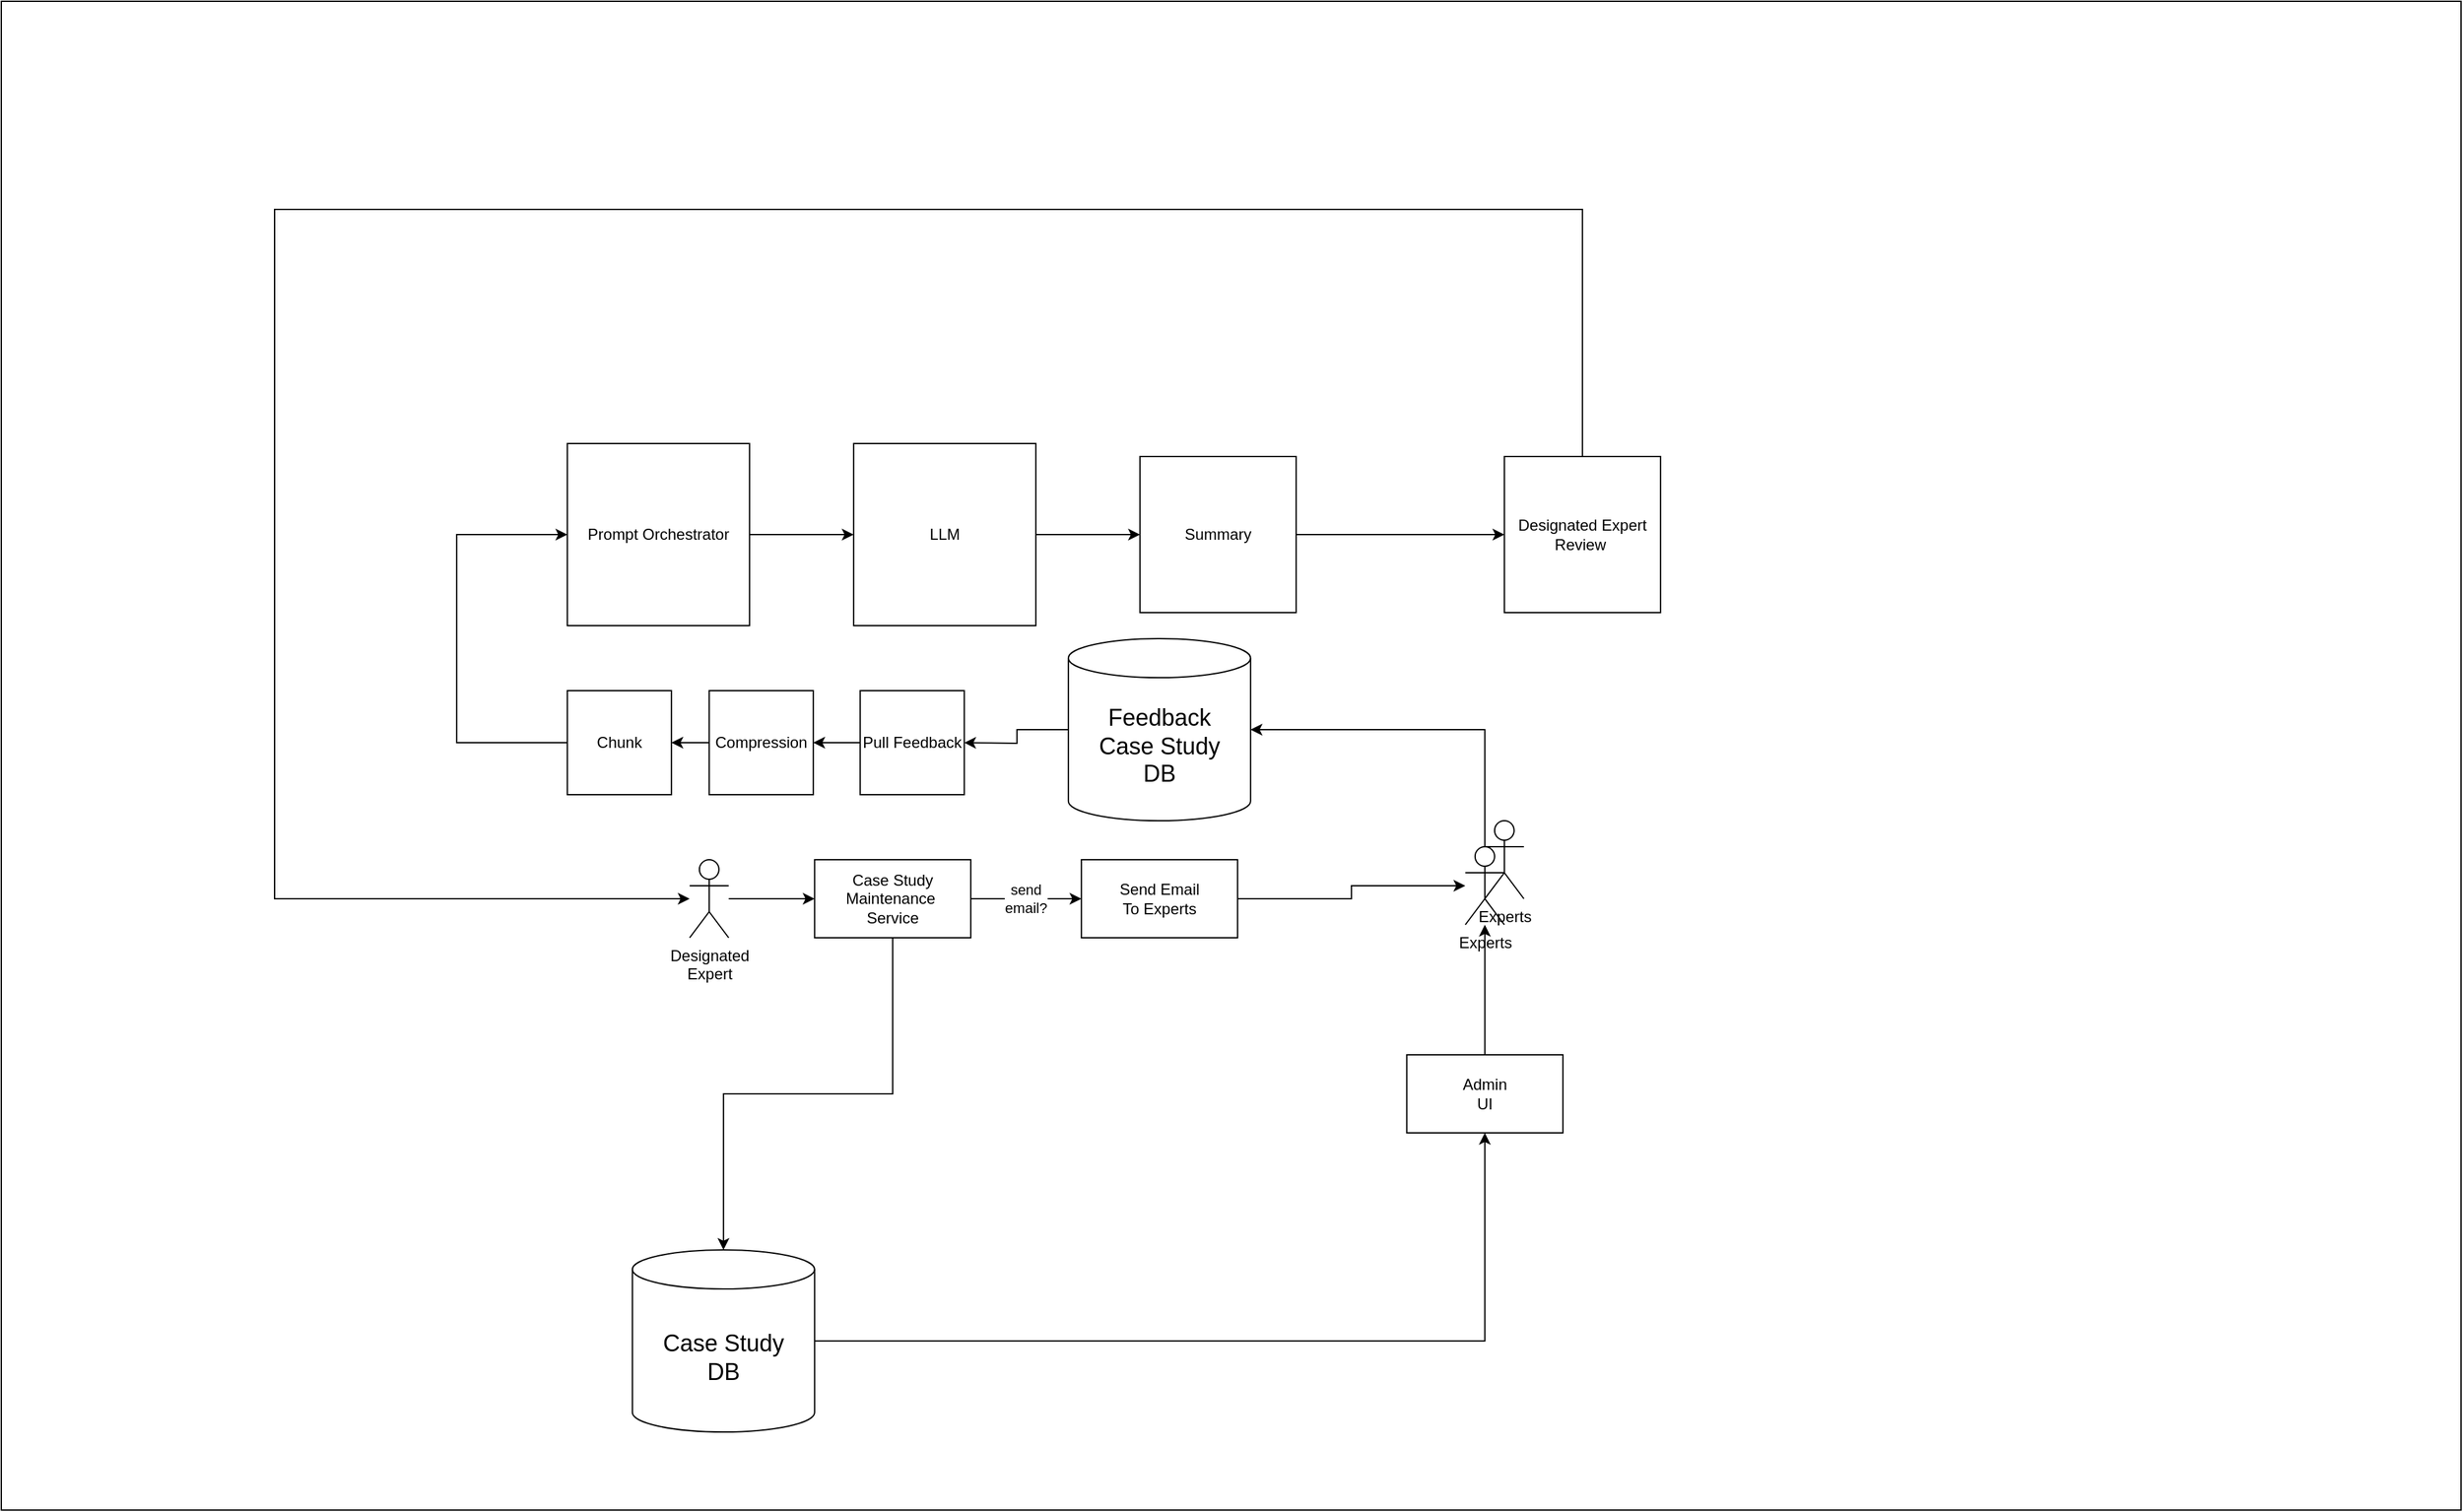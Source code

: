 <mxfile>
    <diagram id="wn6kk4p69XgS1Rjg7Bnc" name="Case Study Feedback">
        <mxGraphModel dx="2066" dy="-1649" grid="1" gridSize="10" guides="1" tooltips="1" connect="1" arrows="1" fold="1" page="1" pageScale="1" pageWidth="850" pageHeight="1100" math="0" shadow="0">
            <root>
                <mxCell id="0"/>
                <mxCell id="1" parent="0"/>
                <mxCell id="111" value="" style="rounded=0;whiteSpace=wrap;html=1;" vertex="1" parent="1">
                    <mxGeometry x="-90" y="2440" width="1890" height="1160" as="geometry"/>
                </mxCell>
                <mxCell id="112" value="&lt;div style=&quot;font-size: 18px;&quot;&gt;Case Study&lt;/div&gt;&lt;div style=&quot;font-size: 18px;&quot;&gt;DB&lt;/div&gt;" style="shape=cylinder3;whiteSpace=wrap;html=1;boundedLbl=1;backgroundOutline=1;size=15;" vertex="1" parent="1">
                    <mxGeometry x="394.91" y="3400" width="140" height="140" as="geometry"/>
                </mxCell>
                <mxCell id="113" value="Designated&lt;br&gt;Expert" style="shape=umlActor;verticalLabelPosition=bottom;verticalAlign=top;html=1;outlineConnect=0;" vertex="1" parent="1">
                    <mxGeometry x="438.91" y="3100" width="30" height="60" as="geometry"/>
                </mxCell>
                <mxCell id="114" style="edgeStyle=orthogonalEdgeStyle;rounded=0;orthogonalLoop=1;jettySize=auto;html=1;" edge="1" parent="1" source="116" target="112">
                    <mxGeometry relative="1" as="geometry"/>
                </mxCell>
                <mxCell id="115" value="send&lt;br&gt;email?" style="edgeStyle=orthogonalEdgeStyle;rounded=0;orthogonalLoop=1;jettySize=auto;html=1;entryX=0;entryY=0.5;entryDx=0;entryDy=0;" edge="1" parent="1" source="116">
                    <mxGeometry relative="1" as="geometry">
                        <mxPoint x="739.91" y="3130" as="targetPoint"/>
                    </mxGeometry>
                </mxCell>
                <mxCell id="116" value="Case Study&lt;br&gt;Maintenance&amp;nbsp;&lt;br&gt;Service" style="rounded=0;whiteSpace=wrap;html=1;" vertex="1" parent="1">
                    <mxGeometry x="534.91" y="3100" width="120" height="60" as="geometry"/>
                </mxCell>
                <mxCell id="117" style="edgeStyle=orthogonalEdgeStyle;rounded=0;orthogonalLoop=1;jettySize=auto;html=1;" edge="1" parent="1" source="113" target="116">
                    <mxGeometry relative="1" as="geometry"/>
                </mxCell>
                <mxCell id="118" value="Send Email&lt;br&gt;To Experts" style="rounded=0;whiteSpace=wrap;html=1;" vertex="1" parent="1">
                    <mxGeometry x="739.91" y="3100" width="120" height="60" as="geometry"/>
                </mxCell>
                <mxCell id="119" value="" style="group" vertex="1" connectable="0" parent="1">
                    <mxGeometry x="1034.91" y="3070" width="45" height="80" as="geometry"/>
                </mxCell>
                <mxCell id="120" value="Experts" style="shape=umlActor;verticalLabelPosition=bottom;verticalAlign=top;html=1;outlineConnect=0;" vertex="1" parent="119">
                    <mxGeometry y="20" width="30" height="60" as="geometry"/>
                </mxCell>
                <mxCell id="121" value="Experts" style="shape=umlActor;verticalLabelPosition=bottom;verticalAlign=top;html=1;outlineConnect=0;" vertex="1" parent="119">
                    <mxGeometry x="15" width="30" height="60" as="geometry"/>
                </mxCell>
                <mxCell id="122" style="edgeStyle=orthogonalEdgeStyle;rounded=0;orthogonalLoop=1;jettySize=auto;html=1;" edge="1" parent="1" source="118" target="120">
                    <mxGeometry relative="1" as="geometry"/>
                </mxCell>
                <mxCell id="123" value="" style="edgeStyle=orthogonalEdgeStyle;rounded=0;orthogonalLoop=1;jettySize=auto;html=1;" edge="1" parent="1" source="112" target="124">
                    <mxGeometry relative="1" as="geometry">
                        <mxPoint x="534.91" y="3470" as="sourcePoint"/>
                        <mxPoint x="1049.91" y="3150" as="targetPoint"/>
                        <Array as="points">
                            <mxPoint x="1049.91" y="3470"/>
                        </Array>
                    </mxGeometry>
                </mxCell>
                <mxCell id="124" value="Admin&lt;br&gt;UI" style="rounded=0;whiteSpace=wrap;html=1;" vertex="1" parent="1">
                    <mxGeometry x="989.91" y="3250" width="120" height="60" as="geometry"/>
                </mxCell>
                <mxCell id="125" style="edgeStyle=orthogonalEdgeStyle;rounded=0;orthogonalLoop=1;jettySize=auto;html=1;" edge="1" parent="1" source="124" target="120">
                    <mxGeometry relative="1" as="geometry"/>
                </mxCell>
                <mxCell id="126" style="edgeStyle=orthogonalEdgeStyle;rounded=0;orthogonalLoop=1;jettySize=auto;html=1;entryX=1;entryY=0.5;entryDx=0;entryDy=0;" edge="1" parent="1" source="127">
                    <mxGeometry relative="1" as="geometry">
                        <mxPoint x="649.91" y="3010" as="targetPoint"/>
                    </mxGeometry>
                </mxCell>
                <mxCell id="127" value="&lt;div style=&quot;font-size: 18px;&quot;&gt;Feedback&lt;/div&gt;&lt;div style=&quot;font-size: 18px;&quot;&gt;Case Study&lt;/div&gt;&lt;div style=&quot;font-size: 18px;&quot;&gt;DB&lt;/div&gt;" style="shape=cylinder3;whiteSpace=wrap;html=1;boundedLbl=1;backgroundOutline=1;size=15;" vertex="1" parent="1">
                    <mxGeometry x="729.91" y="2930" width="140" height="140" as="geometry"/>
                </mxCell>
                <mxCell id="128" style="edgeStyle=orthogonalEdgeStyle;rounded=0;orthogonalLoop=1;jettySize=auto;html=1;entryX=1;entryY=0.5;entryDx=0;entryDy=0;entryPerimeter=0;" edge="1" parent="1" source="120" target="127">
                    <mxGeometry relative="1" as="geometry">
                        <Array as="points">
                            <mxPoint x="1049.91" y="3000"/>
                        </Array>
                    </mxGeometry>
                </mxCell>
                <mxCell id="129" value="Pull Feedback" style="whiteSpace=wrap;html=1;aspect=fixed;" vertex="1" parent="1">
                    <mxGeometry x="569.91" y="2970" width="80" height="80" as="geometry"/>
                </mxCell>
                <mxCell id="130" value="Compression" style="whiteSpace=wrap;html=1;aspect=fixed;" vertex="1" parent="1">
                    <mxGeometry x="453.91" y="2970" width="80" height="80" as="geometry"/>
                </mxCell>
                <mxCell id="131" style="edgeStyle=orthogonalEdgeStyle;rounded=0;orthogonalLoop=1;jettySize=auto;html=1;" edge="1" parent="1" source="129" target="130">
                    <mxGeometry relative="1" as="geometry"/>
                </mxCell>
                <mxCell id="132" value="Chunk" style="whiteSpace=wrap;html=1;aspect=fixed;" vertex="1" parent="1">
                    <mxGeometry x="344.91" y="2970" width="80" height="80" as="geometry"/>
                </mxCell>
                <mxCell id="133" style="edgeStyle=orthogonalEdgeStyle;rounded=0;orthogonalLoop=1;jettySize=auto;html=1;" edge="1" parent="1" source="130" target="132">
                    <mxGeometry relative="1" as="geometry"/>
                </mxCell>
                <mxCell id="134" value="Prompt Orchestrator" style="whiteSpace=wrap;html=1;aspect=fixed;" vertex="1" parent="1">
                    <mxGeometry x="344.91" y="2780" width="140" height="140" as="geometry"/>
                </mxCell>
                <mxCell id="135" style="edgeStyle=orthogonalEdgeStyle;rounded=0;orthogonalLoop=1;jettySize=auto;html=1;entryX=0;entryY=0.5;entryDx=0;entryDy=0;" edge="1" parent="1" source="132" target="134">
                    <mxGeometry relative="1" as="geometry">
                        <Array as="points">
                            <mxPoint x="259.91" y="3010"/>
                            <mxPoint x="259.91" y="2850"/>
                        </Array>
                    </mxGeometry>
                </mxCell>
                <mxCell id="136" style="edgeStyle=orthogonalEdgeStyle;rounded=0;orthogonalLoop=1;jettySize=auto;html=1;" edge="1" parent="1" source="137">
                    <mxGeometry relative="1" as="geometry">
                        <mxPoint x="784.91" y="2850" as="targetPoint"/>
                    </mxGeometry>
                </mxCell>
                <mxCell id="137" value="LLM" style="whiteSpace=wrap;html=1;aspect=fixed;" vertex="1" parent="1">
                    <mxGeometry x="564.91" y="2780" width="140" height="140" as="geometry"/>
                </mxCell>
                <mxCell id="138" value="" style="edgeStyle=orthogonalEdgeStyle;rounded=0;orthogonalLoop=1;jettySize=auto;html=1;" edge="1" parent="1" source="134" target="137">
                    <mxGeometry relative="1" as="geometry"/>
                </mxCell>
                <mxCell id="139" style="edgeStyle=orthogonalEdgeStyle;rounded=0;orthogonalLoop=1;jettySize=auto;html=1;" edge="1" parent="1" source="140">
                    <mxGeometry relative="1" as="geometry">
                        <mxPoint x="1064.91" y="2850" as="targetPoint"/>
                    </mxGeometry>
                </mxCell>
                <mxCell id="140" value="Summary" style="whiteSpace=wrap;html=1;aspect=fixed;" vertex="1" parent="1">
                    <mxGeometry x="784.91" y="2790" width="120" height="120" as="geometry"/>
                </mxCell>
                <mxCell id="141" style="edgeStyle=orthogonalEdgeStyle;rounded=0;orthogonalLoop=1;jettySize=auto;html=1;" edge="1" parent="1" source="142" target="113">
                    <mxGeometry relative="1" as="geometry">
                        <Array as="points">
                            <mxPoint x="1125" y="2600"/>
                            <mxPoint x="120" y="2600"/>
                            <mxPoint x="120" y="3130"/>
                        </Array>
                    </mxGeometry>
                </mxCell>
                <mxCell id="142" value="Designated Expert Review&amp;nbsp;" style="whiteSpace=wrap;html=1;aspect=fixed;" vertex="1" parent="1">
                    <mxGeometry x="1064.91" y="2790" width="120" height="120" as="geometry"/>
                </mxCell>
            </root>
        </mxGraphModel>
    </diagram>
</mxfile>